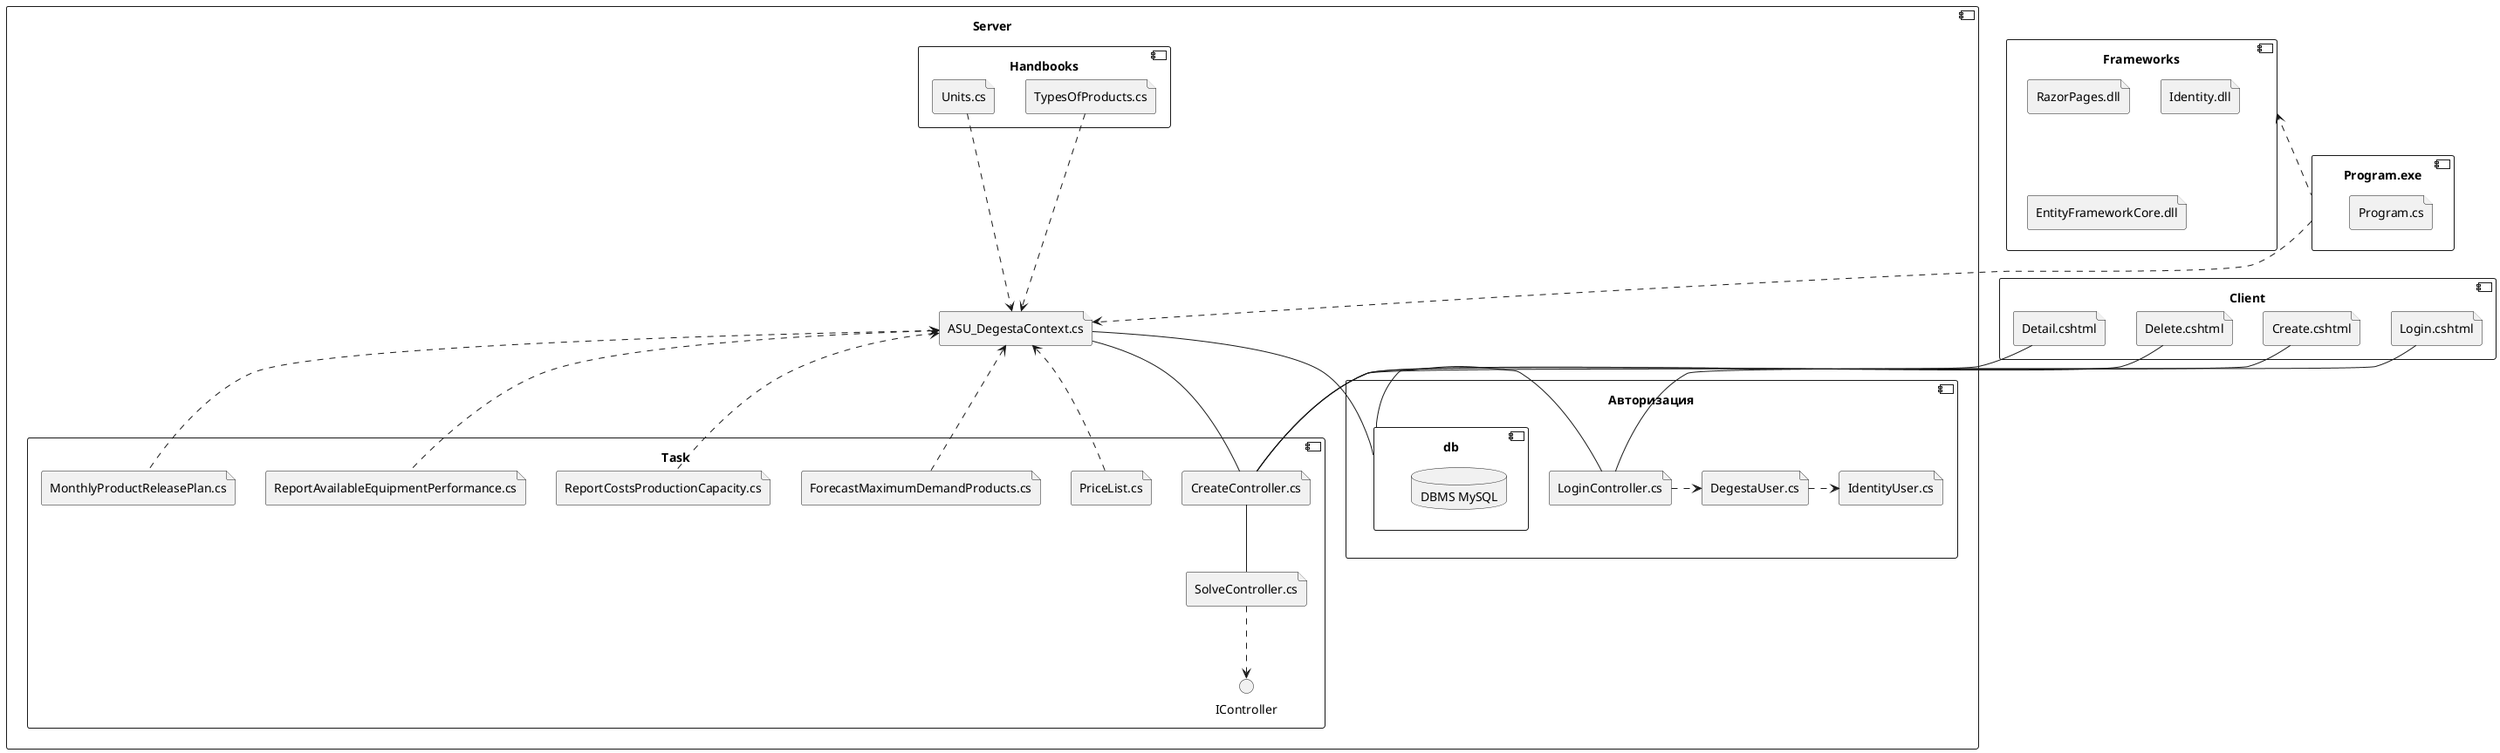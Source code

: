 ﻿@startuml
'https://plantuml.com/component-diagram

component "Server"{
    component "Авторизация" {
     
      file LoginController.cs as lc
      file IdentityUser.cs as iu
      file DegestaUser.cs as user
            
      lc .> user
      user .> iu
      lc - db
    }
    file ASU_DegestaContext.cs as context
    component "Task"{
         file CreateController.cs as cc
         file MonthlyProductReleasePlan.cs as task
         file SolveController.cs as sc
         file PriceList.cs as price
         file ForecastMaximumDemandProducts.cs as for
         file ReportCostsProductionCapacity.cs as rep
         file ReportAvailableEquipmentPerformance.cs as rep2
                  
         sc -.> IController
         cc -- sc
         
         context -- cc
         context -- db
         
         task .-l-> context
         price .-l-> context
         for .-l-> context
         rep .-l-> context
         rep2 .-l-> context
    }
    
    component Handbooks{
        file Units.cs as units
        file TypesOfProducts.cs as types
        
        units -.-> context
        types -.-> context
    }
}

component "Client"{
     file Create.cshtml as create
     file Delete.cshtml as delete
     file Detail.cshtml as detail
     file Login.cshtml as login_page
     login_page -- lc
     create -- cc
     delete -- cc
     detail -- cc
}
component Program.exe as exe{
file Program.cs
}

component Database as db{
database "DBMS MySQL" {
    }
}
exe -.> context

component Frameworks{
    file RazorPages.dll
    file Identity.dll
    file EntityFrameworkCore.dll
}

Frameworks <-. exe

@enduml